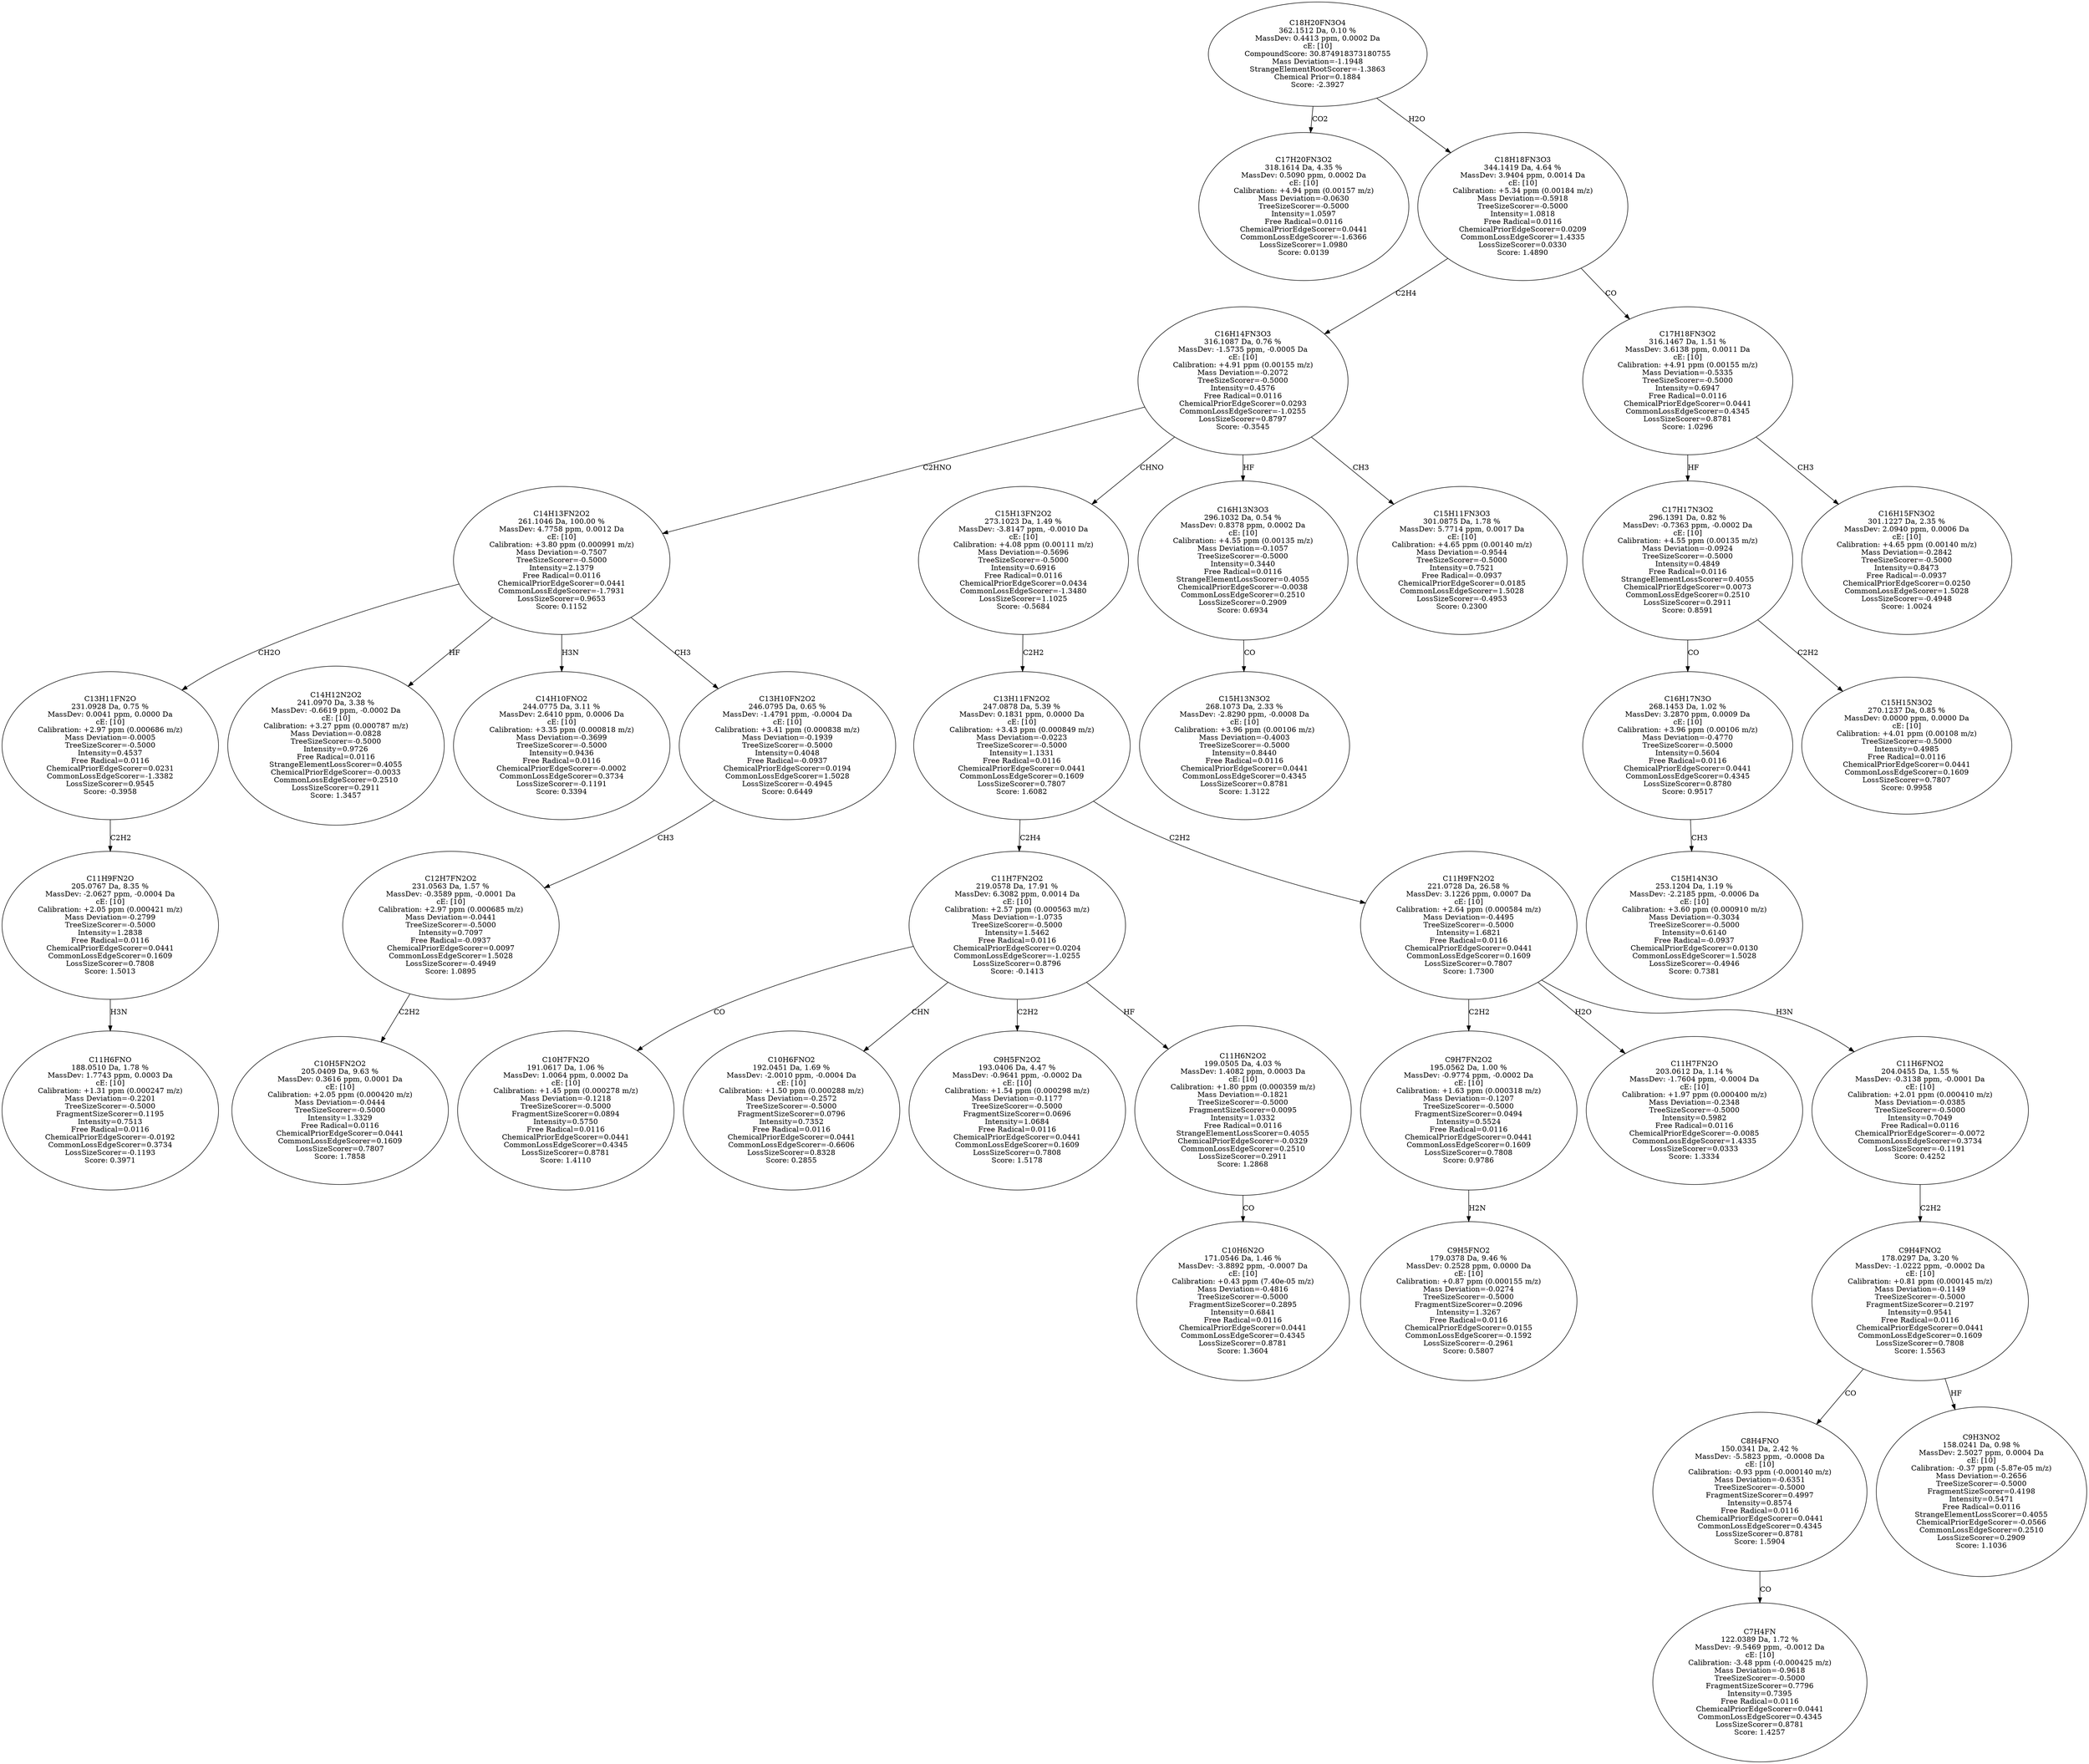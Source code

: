 strict digraph {
v1 [label="C17H20FN3O2\n318.1614 Da, 4.35 %\nMassDev: 0.5090 ppm, 0.0002 Da\ncE: [10]\nCalibration: +4.94 ppm (0.00157 m/z)\nMass Deviation=-0.0630\nTreeSizeScorer=-0.5000\nIntensity=1.0597\nFree Radical=0.0116\nChemicalPriorEdgeScorer=0.0441\nCommonLossEdgeScorer=-1.6366\nLossSizeScorer=1.0980\nScore: 0.0139"];
v2 [label="C11H6FNO\n188.0510 Da, 1.78 %\nMassDev: 1.7743 ppm, 0.0003 Da\ncE: [10]\nCalibration: +1.31 ppm (0.000247 m/z)\nMass Deviation=-0.2201\nTreeSizeScorer=-0.5000\nFragmentSizeScorer=0.1195\nIntensity=0.7513\nFree Radical=0.0116\nChemicalPriorEdgeScorer=-0.0192\nCommonLossEdgeScorer=0.3734\nLossSizeScorer=-0.1193\nScore: 0.3971"];
v3 [label="C11H9FN2O\n205.0767 Da, 8.35 %\nMassDev: -2.0627 ppm, -0.0004 Da\ncE: [10]\nCalibration: +2.05 ppm (0.000421 m/z)\nMass Deviation=-0.2799\nTreeSizeScorer=-0.5000\nIntensity=1.2838\nFree Radical=0.0116\nChemicalPriorEdgeScorer=0.0441\nCommonLossEdgeScorer=0.1609\nLossSizeScorer=0.7808\nScore: 1.5013"];
v4 [label="C13H11FN2O\n231.0928 Da, 0.75 %\nMassDev: 0.0041 ppm, 0.0000 Da\ncE: [10]\nCalibration: +2.97 ppm (0.000686 m/z)\nMass Deviation=-0.0005\nTreeSizeScorer=-0.5000\nIntensity=0.4537\nFree Radical=0.0116\nChemicalPriorEdgeScorer=0.0231\nCommonLossEdgeScorer=-1.3382\nLossSizeScorer=0.9545\nScore: -0.3958"];
v5 [label="C14H12N2O2\n241.0970 Da, 3.38 %\nMassDev: -0.6619 ppm, -0.0002 Da\ncE: [10]\nCalibration: +3.27 ppm (0.000787 m/z)\nMass Deviation=-0.0828\nTreeSizeScorer=-0.5000\nIntensity=0.9726\nFree Radical=0.0116\nStrangeElementLossScorer=0.4055\nChemicalPriorEdgeScorer=-0.0033\nCommonLossEdgeScorer=0.2510\nLossSizeScorer=0.2911\nScore: 1.3457"];
v6 [label="C14H10FNO2\n244.0775 Da, 3.11 %\nMassDev: 2.6410 ppm, 0.0006 Da\ncE: [10]\nCalibration: +3.35 ppm (0.000818 m/z)\nMass Deviation=-0.3699\nTreeSizeScorer=-0.5000\nIntensity=0.9436\nFree Radical=0.0116\nChemicalPriorEdgeScorer=-0.0002\nCommonLossEdgeScorer=0.3734\nLossSizeScorer=-0.1191\nScore: 0.3394"];
v7 [label="C10H5FN2O2\n205.0409 Da, 9.63 %\nMassDev: 0.3616 ppm, 0.0001 Da\ncE: [10]\nCalibration: +2.05 ppm (0.000420 m/z)\nMass Deviation=-0.0444\nTreeSizeScorer=-0.5000\nIntensity=1.3329\nFree Radical=0.0116\nChemicalPriorEdgeScorer=0.0441\nCommonLossEdgeScorer=0.1609\nLossSizeScorer=0.7807\nScore: 1.7858"];
v8 [label="C12H7FN2O2\n231.0563 Da, 1.57 %\nMassDev: -0.3589 ppm, -0.0001 Da\ncE: [10]\nCalibration: +2.97 ppm (0.000685 m/z)\nMass Deviation=-0.0441\nTreeSizeScorer=-0.5000\nIntensity=0.7097\nFree Radical=-0.0937\nChemicalPriorEdgeScorer=0.0097\nCommonLossEdgeScorer=1.5028\nLossSizeScorer=-0.4949\nScore: 1.0895"];
v9 [label="C13H10FN2O2\n246.0795 Da, 0.65 %\nMassDev: -1.4791 ppm, -0.0004 Da\ncE: [10]\nCalibration: +3.41 ppm (0.000838 m/z)\nMass Deviation=-0.1939\nTreeSizeScorer=-0.5000\nIntensity=0.4048\nFree Radical=-0.0937\nChemicalPriorEdgeScorer=0.0194\nCommonLossEdgeScorer=1.5028\nLossSizeScorer=-0.4945\nScore: 0.6449"];
v10 [label="C14H13FN2O2\n261.1046 Da, 100.00 %\nMassDev: 4.7758 ppm, 0.0012 Da\ncE: [10]\nCalibration: +3.80 ppm (0.000991 m/z)\nMass Deviation=-0.7507\nTreeSizeScorer=-0.5000\nIntensity=2.1379\nFree Radical=0.0116\nChemicalPriorEdgeScorer=0.0441\nCommonLossEdgeScorer=-1.7931\nLossSizeScorer=0.9653\nScore: 0.1152"];
v11 [label="C10H7FN2O\n191.0617 Da, 1.06 %\nMassDev: 1.0064 ppm, 0.0002 Da\ncE: [10]\nCalibration: +1.45 ppm (0.000278 m/z)\nMass Deviation=-0.1218\nTreeSizeScorer=-0.5000\nFragmentSizeScorer=0.0894\nIntensity=0.5750\nFree Radical=0.0116\nChemicalPriorEdgeScorer=0.0441\nCommonLossEdgeScorer=0.4345\nLossSizeScorer=0.8781\nScore: 1.4110"];
v12 [label="C10H6FNO2\n192.0451 Da, 1.69 %\nMassDev: -2.0010 ppm, -0.0004 Da\ncE: [10]\nCalibration: +1.50 ppm (0.000288 m/z)\nMass Deviation=-0.2572\nTreeSizeScorer=-0.5000\nFragmentSizeScorer=0.0796\nIntensity=0.7352\nFree Radical=0.0116\nChemicalPriorEdgeScorer=0.0441\nCommonLossEdgeScorer=-0.6606\nLossSizeScorer=0.8328\nScore: 0.2855"];
v13 [label="C9H5FN2O2\n193.0406 Da, 4.47 %\nMassDev: -0.9641 ppm, -0.0002 Da\ncE: [10]\nCalibration: +1.54 ppm (0.000298 m/z)\nMass Deviation=-0.1177\nTreeSizeScorer=-0.5000\nFragmentSizeScorer=0.0696\nIntensity=1.0684\nFree Radical=0.0116\nChemicalPriorEdgeScorer=0.0441\nCommonLossEdgeScorer=0.1609\nLossSizeScorer=0.7808\nScore: 1.5178"];
v14 [label="C10H6N2O\n171.0546 Da, 1.46 %\nMassDev: -3.8892 ppm, -0.0007 Da\ncE: [10]\nCalibration: +0.43 ppm (7.40e-05 m/z)\nMass Deviation=-0.4816\nTreeSizeScorer=-0.5000\nFragmentSizeScorer=0.2895\nIntensity=0.6841\nFree Radical=0.0116\nChemicalPriorEdgeScorer=0.0441\nCommonLossEdgeScorer=0.4345\nLossSizeScorer=0.8781\nScore: 1.3604"];
v15 [label="C11H6N2O2\n199.0505 Da, 4.03 %\nMassDev: 1.4082 ppm, 0.0003 Da\ncE: [10]\nCalibration: +1.80 ppm (0.000359 m/z)\nMass Deviation=-0.1821\nTreeSizeScorer=-0.5000\nFragmentSizeScorer=0.0095\nIntensity=1.0332\nFree Radical=0.0116\nStrangeElementLossScorer=0.4055\nChemicalPriorEdgeScorer=-0.0329\nCommonLossEdgeScorer=0.2510\nLossSizeScorer=0.2911\nScore: 1.2868"];
v16 [label="C11H7FN2O2\n219.0578 Da, 17.91 %\nMassDev: 6.3082 ppm, 0.0014 Da\ncE: [10]\nCalibration: +2.57 ppm (0.000563 m/z)\nMass Deviation=-1.0735\nTreeSizeScorer=-0.5000\nIntensity=1.5462\nFree Radical=0.0116\nChemicalPriorEdgeScorer=0.0204\nCommonLossEdgeScorer=-1.0255\nLossSizeScorer=0.8796\nScore: -0.1413"];
v17 [label="C9H5FNO2\n179.0378 Da, 9.46 %\nMassDev: 0.2528 ppm, 0.0000 Da\ncE: [10]\nCalibration: +0.87 ppm (0.000155 m/z)\nMass Deviation=-0.0274\nTreeSizeScorer=-0.5000\nFragmentSizeScorer=0.2096\nIntensity=1.3267\nFree Radical=0.0116\nChemicalPriorEdgeScorer=0.0155\nCommonLossEdgeScorer=-0.1592\nLossSizeScorer=-0.2961\nScore: 0.5807"];
v18 [label="C9H7FN2O2\n195.0562 Da, 1.00 %\nMassDev: -0.9774 ppm, -0.0002 Da\ncE: [10]\nCalibration: +1.63 ppm (0.000318 m/z)\nMass Deviation=-0.1207\nTreeSizeScorer=-0.5000\nFragmentSizeScorer=0.0494\nIntensity=0.5524\nFree Radical=0.0116\nChemicalPriorEdgeScorer=0.0441\nCommonLossEdgeScorer=0.1609\nLossSizeScorer=0.7808\nScore: 0.9786"];
v19 [label="C11H7FN2O\n203.0612 Da, 1.14 %\nMassDev: -1.7604 ppm, -0.0004 Da\ncE: [10]\nCalibration: +1.97 ppm (0.000400 m/z)\nMass Deviation=-0.2348\nTreeSizeScorer=-0.5000\nIntensity=0.5982\nFree Radical=0.0116\nChemicalPriorEdgeScorer=-0.0085\nCommonLossEdgeScorer=1.4335\nLossSizeScorer=0.0333\nScore: 1.3334"];
v20 [label="C7H4FN\n122.0389 Da, 1.72 %\nMassDev: -9.5469 ppm, -0.0012 Da\ncE: [10]\nCalibration: -3.48 ppm (-0.000425 m/z)\nMass Deviation=-0.9618\nTreeSizeScorer=-0.5000\nFragmentSizeScorer=0.7796\nIntensity=0.7395\nFree Radical=0.0116\nChemicalPriorEdgeScorer=0.0441\nCommonLossEdgeScorer=0.4345\nLossSizeScorer=0.8781\nScore: 1.4257"];
v21 [label="C8H4FNO\n150.0341 Da, 2.42 %\nMassDev: -5.5823 ppm, -0.0008 Da\ncE: [10]\nCalibration: -0.93 ppm (-0.000140 m/z)\nMass Deviation=-0.6351\nTreeSizeScorer=-0.5000\nFragmentSizeScorer=0.4997\nIntensity=0.8574\nFree Radical=0.0116\nChemicalPriorEdgeScorer=0.0441\nCommonLossEdgeScorer=0.4345\nLossSizeScorer=0.8781\nScore: 1.5904"];
v22 [label="C9H3NO2\n158.0241 Da, 0.98 %\nMassDev: 2.5027 ppm, 0.0004 Da\ncE: [10]\nCalibration: -0.37 ppm (-5.87e-05 m/z)\nMass Deviation=-0.2656\nTreeSizeScorer=-0.5000\nFragmentSizeScorer=0.4198\nIntensity=0.5471\nFree Radical=0.0116\nStrangeElementLossScorer=0.4055\nChemicalPriorEdgeScorer=-0.0566\nCommonLossEdgeScorer=0.2510\nLossSizeScorer=0.2909\nScore: 1.1036"];
v23 [label="C9H4FNO2\n178.0297 Da, 3.20 %\nMassDev: -1.0222 ppm, -0.0002 Da\ncE: [10]\nCalibration: +0.81 ppm (0.000145 m/z)\nMass Deviation=-0.1149\nTreeSizeScorer=-0.5000\nFragmentSizeScorer=0.2197\nIntensity=0.9541\nFree Radical=0.0116\nChemicalPriorEdgeScorer=0.0441\nCommonLossEdgeScorer=0.1609\nLossSizeScorer=0.7808\nScore: 1.5563"];
v24 [label="C11H6FNO2\n204.0455 Da, 1.55 %\nMassDev: -0.3138 ppm, -0.0001 Da\ncE: [10]\nCalibration: +2.01 ppm (0.000410 m/z)\nMass Deviation=-0.0385\nTreeSizeScorer=-0.5000\nIntensity=0.7049\nFree Radical=0.0116\nChemicalPriorEdgeScorer=-0.0072\nCommonLossEdgeScorer=0.3734\nLossSizeScorer=-0.1191\nScore: 0.4252"];
v25 [label="C11H9FN2O2\n221.0728 Da, 26.58 %\nMassDev: 3.1226 ppm, 0.0007 Da\ncE: [10]\nCalibration: +2.64 ppm (0.000584 m/z)\nMass Deviation=-0.4495\nTreeSizeScorer=-0.5000\nIntensity=1.6821\nFree Radical=0.0116\nChemicalPriorEdgeScorer=0.0441\nCommonLossEdgeScorer=0.1609\nLossSizeScorer=0.7807\nScore: 1.7300"];
v26 [label="C13H11FN2O2\n247.0878 Da, 5.39 %\nMassDev: 0.1831 ppm, 0.0000 Da\ncE: [10]\nCalibration: +3.43 ppm (0.000849 m/z)\nMass Deviation=-0.0223\nTreeSizeScorer=-0.5000\nIntensity=1.1331\nFree Radical=0.0116\nChemicalPriorEdgeScorer=0.0441\nCommonLossEdgeScorer=0.1609\nLossSizeScorer=0.7807\nScore: 1.6082"];
v27 [label="C15H13FN2O2\n273.1023 Da, 1.49 %\nMassDev: -3.8147 ppm, -0.0010 Da\ncE: [10]\nCalibration: +4.08 ppm (0.00111 m/z)\nMass Deviation=-0.5696\nTreeSizeScorer=-0.5000\nIntensity=0.6916\nFree Radical=0.0116\nChemicalPriorEdgeScorer=0.0434\nCommonLossEdgeScorer=-1.3480\nLossSizeScorer=1.1025\nScore: -0.5684"];
v28 [label="C15H13N3O2\n268.1073 Da, 2.33 %\nMassDev: -2.8290 ppm, -0.0008 Da\ncE: [10]\nCalibration: +3.96 ppm (0.00106 m/z)\nMass Deviation=-0.4003\nTreeSizeScorer=-0.5000\nIntensity=0.8440\nFree Radical=0.0116\nChemicalPriorEdgeScorer=0.0441\nCommonLossEdgeScorer=0.4345\nLossSizeScorer=0.8781\nScore: 1.3122"];
v29 [label="C16H13N3O3\n296.1032 Da, 0.54 %\nMassDev: 0.8378 ppm, 0.0002 Da\ncE: [10]\nCalibration: +4.55 ppm (0.00135 m/z)\nMass Deviation=-0.1057\nTreeSizeScorer=-0.5000\nIntensity=0.3440\nFree Radical=0.0116\nStrangeElementLossScorer=0.4055\nChemicalPriorEdgeScorer=-0.0038\nCommonLossEdgeScorer=0.2510\nLossSizeScorer=0.2909\nScore: 0.6934"];
v30 [label="C15H11FN3O3\n301.0875 Da, 1.78 %\nMassDev: 5.7714 ppm, 0.0017 Da\ncE: [10]\nCalibration: +4.65 ppm (0.00140 m/z)\nMass Deviation=-0.9544\nTreeSizeScorer=-0.5000\nIntensity=0.7521\nFree Radical=-0.0937\nChemicalPriorEdgeScorer=0.0185\nCommonLossEdgeScorer=1.5028\nLossSizeScorer=-0.4953\nScore: 0.2300"];
v31 [label="C16H14FN3O3\n316.1087 Da, 0.76 %\nMassDev: -1.5735 ppm, -0.0005 Da\ncE: [10]\nCalibration: +4.91 ppm (0.00155 m/z)\nMass Deviation=-0.2072\nTreeSizeScorer=-0.5000\nIntensity=0.4576\nFree Radical=0.0116\nChemicalPriorEdgeScorer=0.0293\nCommonLossEdgeScorer=-1.0255\nLossSizeScorer=0.8797\nScore: -0.3545"];
v32 [label="C15H14N3O\n253.1204 Da, 1.19 %\nMassDev: -2.2185 ppm, -0.0006 Da\ncE: [10]\nCalibration: +3.60 ppm (0.000910 m/z)\nMass Deviation=-0.3034\nTreeSizeScorer=-0.5000\nIntensity=0.6140\nFree Radical=-0.0937\nChemicalPriorEdgeScorer=0.0130\nCommonLossEdgeScorer=1.5028\nLossSizeScorer=-0.4946\nScore: 0.7381"];
v33 [label="C16H17N3O\n268.1453 Da, 1.02 %\nMassDev: 3.2870 ppm, 0.0009 Da\ncE: [10]\nCalibration: +3.96 ppm (0.00106 m/z)\nMass Deviation=-0.4770\nTreeSizeScorer=-0.5000\nIntensity=0.5604\nFree Radical=0.0116\nChemicalPriorEdgeScorer=0.0441\nCommonLossEdgeScorer=0.4345\nLossSizeScorer=0.8780\nScore: 0.9517"];
v34 [label="C15H15N3O2\n270.1237 Da, 0.85 %\nMassDev: 0.0000 ppm, 0.0000 Da\ncE: [10]\nCalibration: +4.01 ppm (0.00108 m/z)\nTreeSizeScorer=-0.5000\nIntensity=0.4985\nFree Radical=0.0116\nChemicalPriorEdgeScorer=0.0441\nCommonLossEdgeScorer=0.1609\nLossSizeScorer=0.7807\nScore: 0.9958"];
v35 [label="C17H17N3O2\n296.1391 Da, 0.82 %\nMassDev: -0.7363 ppm, -0.0002 Da\ncE: [10]\nCalibration: +4.55 ppm (0.00135 m/z)\nMass Deviation=-0.0924\nTreeSizeScorer=-0.5000\nIntensity=0.4849\nFree Radical=0.0116\nStrangeElementLossScorer=0.4055\nChemicalPriorEdgeScorer=0.0073\nCommonLossEdgeScorer=0.2510\nLossSizeScorer=0.2911\nScore: 0.8591"];
v36 [label="C16H15FN3O2\n301.1227 Da, 2.35 %\nMassDev: 2.0940 ppm, 0.0006 Da\ncE: [10]\nCalibration: +4.65 ppm (0.00140 m/z)\nMass Deviation=-0.2842\nTreeSizeScorer=-0.5000\nIntensity=0.8473\nFree Radical=-0.0937\nChemicalPriorEdgeScorer=0.0250\nCommonLossEdgeScorer=1.5028\nLossSizeScorer=-0.4948\nScore: 1.0024"];
v37 [label="C17H18FN3O2\n316.1467 Da, 1.51 %\nMassDev: 3.6138 ppm, 0.0011 Da\ncE: [10]\nCalibration: +4.91 ppm (0.00155 m/z)\nMass Deviation=-0.5335\nTreeSizeScorer=-0.5000\nIntensity=0.6947\nFree Radical=0.0116\nChemicalPriorEdgeScorer=0.0441\nCommonLossEdgeScorer=0.4345\nLossSizeScorer=0.8781\nScore: 1.0296"];
v38 [label="C18H18FN3O3\n344.1419 Da, 4.64 %\nMassDev: 3.9404 ppm, 0.0014 Da\ncE: [10]\nCalibration: +5.34 ppm (0.00184 m/z)\nMass Deviation=-0.5918\nTreeSizeScorer=-0.5000\nIntensity=1.0818\nFree Radical=0.0116\nChemicalPriorEdgeScorer=0.0209\nCommonLossEdgeScorer=1.4335\nLossSizeScorer=0.0330\nScore: 1.4890"];
v39 [label="C18H20FN3O4\n362.1512 Da, 0.10 %\nMassDev: 0.4413 ppm, 0.0002 Da\ncE: [10]\nCompoundScore: 30.874918373180755\nMass Deviation=-1.1948\nStrangeElementRootScorer=-1.3863\nChemical Prior=0.1884\nScore: -2.3927"];
v39 -> v1 [label="CO2"];
v3 -> v2 [label="H3N"];
v4 -> v3 [label="C2H2"];
v10 -> v4 [label="CH2O"];
v10 -> v5 [label="HF"];
v10 -> v6 [label="H3N"];
v8 -> v7 [label="C2H2"];
v9 -> v8 [label="CH3"];
v10 -> v9 [label="CH3"];
v31 -> v10 [label="C2HNO"];
v16 -> v11 [label="CO"];
v16 -> v12 [label="CHN"];
v16 -> v13 [label="C2H2"];
v15 -> v14 [label="CO"];
v16 -> v15 [label="HF"];
v26 -> v16 [label="C2H4"];
v18 -> v17 [label="H2N"];
v25 -> v18 [label="C2H2"];
v25 -> v19 [label="H2O"];
v21 -> v20 [label="CO"];
v23 -> v21 [label="CO"];
v23 -> v22 [label="HF"];
v24 -> v23 [label="C2H2"];
v25 -> v24 [label="H3N"];
v26 -> v25 [label="C2H2"];
v27 -> v26 [label="C2H2"];
v31 -> v27 [label="CHNO"];
v29 -> v28 [label="CO"];
v31 -> v29 [label="HF"];
v31 -> v30 [label="CH3"];
v38 -> v31 [label="C2H4"];
v33 -> v32 [label="CH3"];
v35 -> v33 [label="CO"];
v35 -> v34 [label="C2H2"];
v37 -> v35 [label="HF"];
v37 -> v36 [label="CH3"];
v38 -> v37 [label="CO"];
v39 -> v38 [label="H2O"];
}